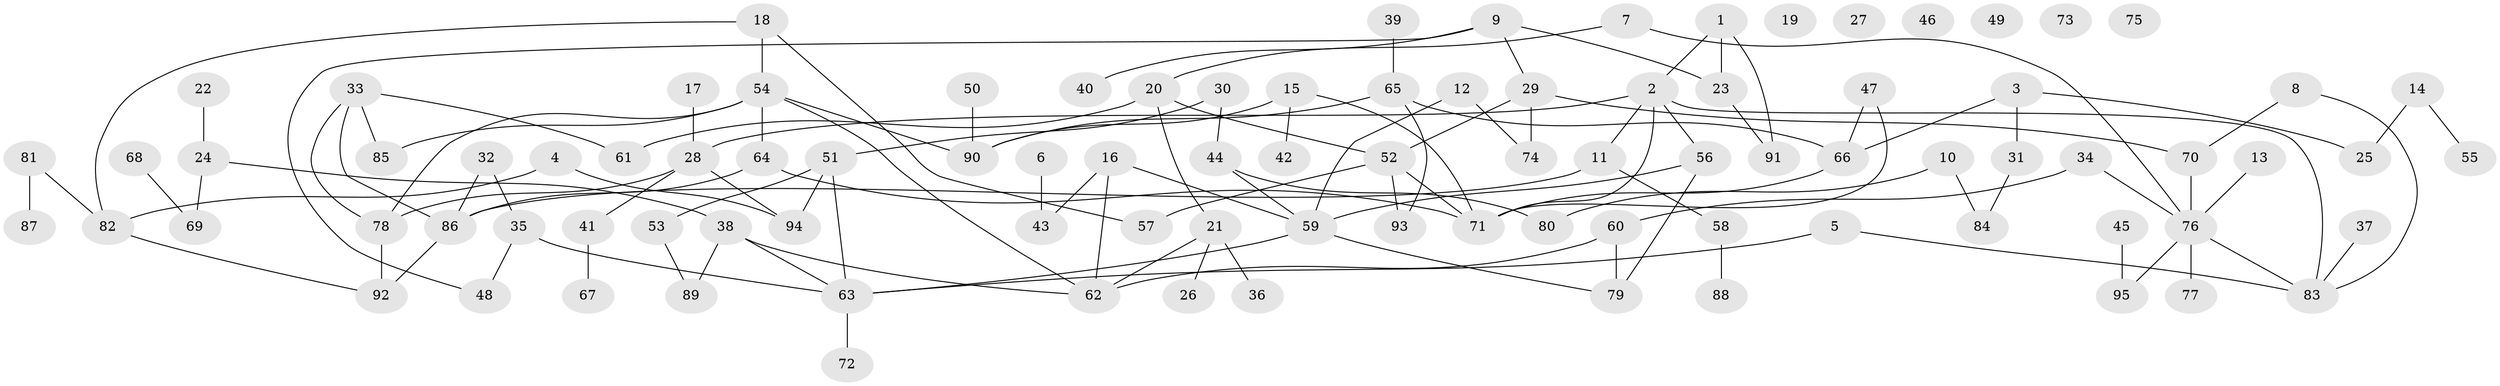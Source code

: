 // coarse degree distribution, {2: 0.21212121212121213, 9: 0.015151515151515152, 3: 0.21212121212121213, 5: 0.07575757575757576, 1: 0.22727272727272727, 0: 0.09090909090909091, 4: 0.09090909090909091, 7: 0.045454545454545456, 6: 0.030303030303030304}
// Generated by graph-tools (version 1.1) at 2025/23/03/03/25 07:23:28]
// undirected, 95 vertices, 120 edges
graph export_dot {
graph [start="1"]
  node [color=gray90,style=filled];
  1;
  2;
  3;
  4;
  5;
  6;
  7;
  8;
  9;
  10;
  11;
  12;
  13;
  14;
  15;
  16;
  17;
  18;
  19;
  20;
  21;
  22;
  23;
  24;
  25;
  26;
  27;
  28;
  29;
  30;
  31;
  32;
  33;
  34;
  35;
  36;
  37;
  38;
  39;
  40;
  41;
  42;
  43;
  44;
  45;
  46;
  47;
  48;
  49;
  50;
  51;
  52;
  53;
  54;
  55;
  56;
  57;
  58;
  59;
  60;
  61;
  62;
  63;
  64;
  65;
  66;
  67;
  68;
  69;
  70;
  71;
  72;
  73;
  74;
  75;
  76;
  77;
  78;
  79;
  80;
  81;
  82;
  83;
  84;
  85;
  86;
  87;
  88;
  89;
  90;
  91;
  92;
  93;
  94;
  95;
  1 -- 2;
  1 -- 23;
  1 -- 91;
  2 -- 11;
  2 -- 28;
  2 -- 56;
  2 -- 71;
  2 -- 83;
  3 -- 25;
  3 -- 31;
  3 -- 66;
  4 -- 82;
  4 -- 94;
  5 -- 63;
  5 -- 83;
  6 -- 43;
  7 -- 20;
  7 -- 76;
  8 -- 70;
  8 -- 83;
  9 -- 23;
  9 -- 29;
  9 -- 40;
  9 -- 48;
  10 -- 80;
  10 -- 84;
  11 -- 58;
  11 -- 86;
  12 -- 59;
  12 -- 74;
  13 -- 76;
  14 -- 25;
  14 -- 55;
  15 -- 42;
  15 -- 71;
  15 -- 90;
  16 -- 43;
  16 -- 59;
  16 -- 62;
  17 -- 28;
  18 -- 54;
  18 -- 57;
  18 -- 82;
  20 -- 21;
  20 -- 52;
  20 -- 61;
  21 -- 26;
  21 -- 36;
  21 -- 62;
  22 -- 24;
  23 -- 91;
  24 -- 38;
  24 -- 69;
  28 -- 41;
  28 -- 78;
  28 -- 94;
  29 -- 52;
  29 -- 70;
  29 -- 74;
  30 -- 44;
  30 -- 51;
  31 -- 84;
  32 -- 35;
  32 -- 86;
  33 -- 61;
  33 -- 78;
  33 -- 85;
  33 -- 86;
  34 -- 60;
  34 -- 76;
  35 -- 48;
  35 -- 63;
  37 -- 83;
  38 -- 62;
  38 -- 63;
  38 -- 89;
  39 -- 65;
  41 -- 67;
  44 -- 59;
  44 -- 80;
  45 -- 95;
  47 -- 66;
  47 -- 71;
  50 -- 90;
  51 -- 53;
  51 -- 63;
  51 -- 94;
  52 -- 57;
  52 -- 71;
  52 -- 93;
  53 -- 89;
  54 -- 62;
  54 -- 64;
  54 -- 78;
  54 -- 85;
  54 -- 90;
  56 -- 59;
  56 -- 79;
  58 -- 88;
  59 -- 63;
  59 -- 79;
  60 -- 62;
  60 -- 79;
  63 -- 72;
  64 -- 71;
  64 -- 86;
  65 -- 66;
  65 -- 90;
  65 -- 93;
  66 -- 71;
  68 -- 69;
  70 -- 76;
  76 -- 77;
  76 -- 83;
  76 -- 95;
  78 -- 92;
  81 -- 82;
  81 -- 87;
  82 -- 92;
  86 -- 92;
}
